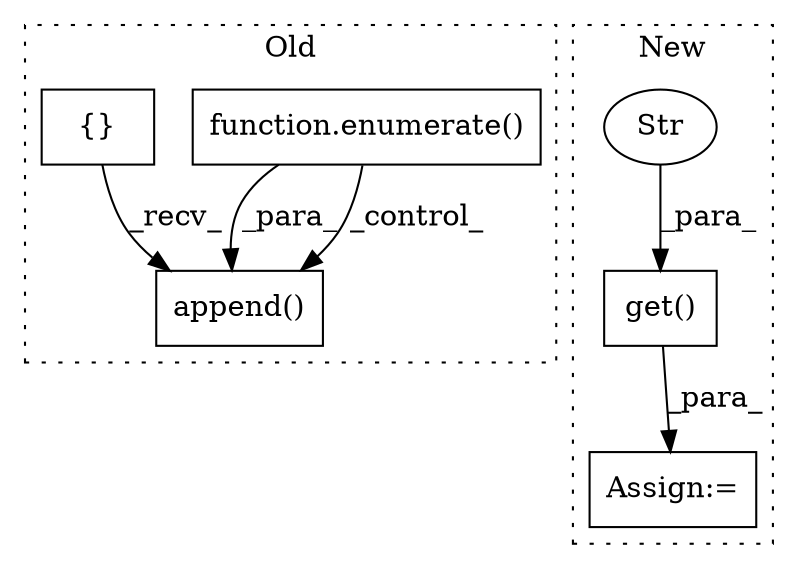 digraph G {
subgraph cluster0 {
1 [label="function.enumerate()" a="75" s="335,382" l="10,1" shape="box"];
4 [label="append()" a="75" s="1210,1238" l="25,1" shape="box"];
5 [label="{}" a="59" s="309,309" l="2,1" shape="box"];
label = "Old";
style="dotted";
}
subgraph cluster1 {
2 [label="get()" a="75" s="485,520" l="10,1" shape="box"];
3 [label="Str" a="66" s="495" l="19" shape="ellipse"];
6 [label="Assign:=" a="68" s="1257" l="3" shape="box"];
label = "New";
style="dotted";
}
1 -> 4 [label="_para_"];
1 -> 4 [label="_control_"];
2 -> 6 [label="_para_"];
3 -> 2 [label="_para_"];
5 -> 4 [label="_recv_"];
}